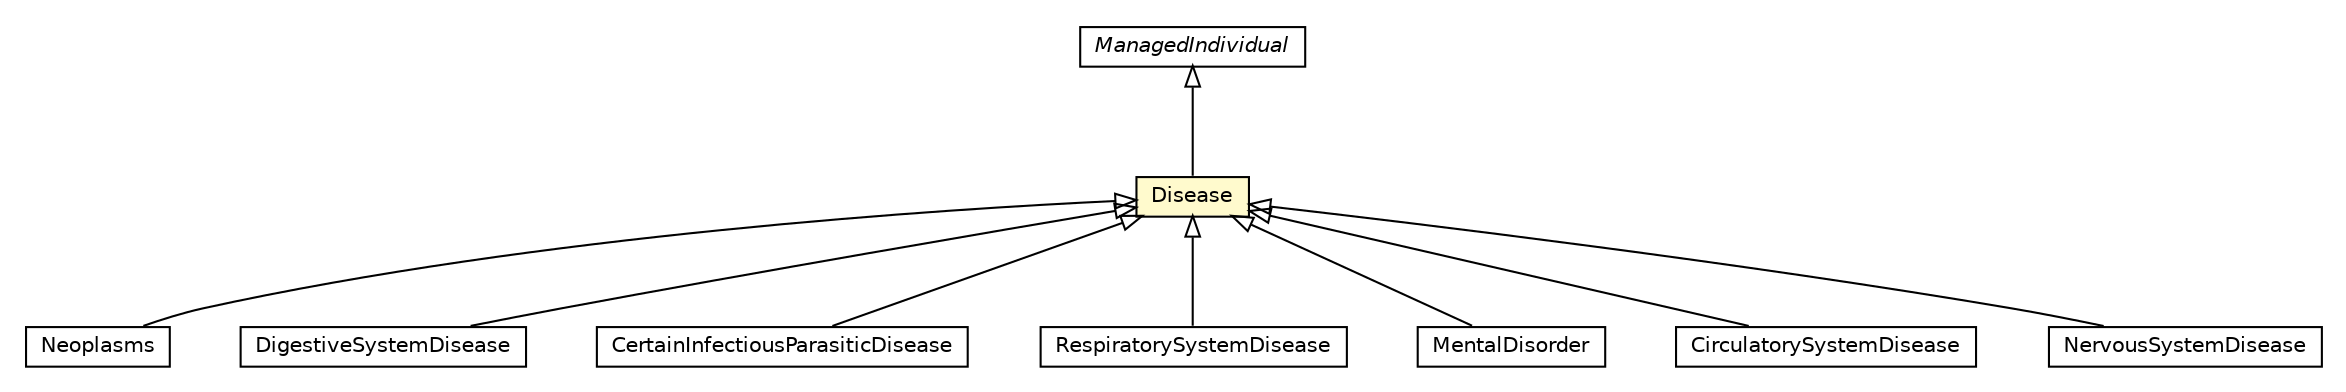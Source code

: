 #!/usr/local/bin/dot
#
# Class diagram 
# Generated by UMLGraph version R5_6-24-gf6e263 (http://www.umlgraph.org/)
#

digraph G {
	edge [fontname="Helvetica",fontsize=10,labelfontname="Helvetica",labelfontsize=10];
	node [fontname="Helvetica",fontsize=10,shape=plaintext];
	nodesep=0.25;
	ranksep=0.5;
	// org.universAAL.middleware.owl.ManagedIndividual
	c3463216 [label=<<table title="org.universAAL.middleware.owl.ManagedIndividual" border="0" cellborder="1" cellspacing="0" cellpadding="2" port="p" href="../../../middleware/owl/ManagedIndividual.html">
		<tr><td><table border="0" cellspacing="0" cellpadding="1">
<tr><td align="center" balign="center"><font face="Helvetica-Oblique"> ManagedIndividual </font></td></tr>
		</table></td></tr>
		</table>>, URL="../../../middleware/owl/ManagedIndividual.html", fontname="Helvetica", fontcolor="black", fontsize=10.0];
	// org.universAAL.ontology.disease.owl.Disease
	c3464127 [label=<<table title="org.universAAL.ontology.disease.owl.Disease" border="0" cellborder="1" cellspacing="0" cellpadding="2" port="p" bgcolor="lemonChiffon" href="./Disease.html">
		<tr><td><table border="0" cellspacing="0" cellpadding="1">
<tr><td align="center" balign="center"> Disease </td></tr>
		</table></td></tr>
		</table>>, URL="./Disease.html", fontname="Helvetica", fontcolor="black", fontsize=10.0];
	// org.universAAL.ontology.ICD10Diseases.owl.Neoplasms
	c3464135 [label=<<table title="org.universAAL.ontology.ICD10Diseases.owl.Neoplasms" border="0" cellborder="1" cellspacing="0" cellpadding="2" port="p" href="../../ICD10Diseases/owl/Neoplasms.html">
		<tr><td><table border="0" cellspacing="0" cellpadding="1">
<tr><td align="center" balign="center"> Neoplasms </td></tr>
		</table></td></tr>
		</table>>, URL="../../ICD10Diseases/owl/Neoplasms.html", fontname="Helvetica", fontcolor="black", fontsize=10.0];
	// org.universAAL.ontology.ICD10Diseases.owl.DigestiveSystemDisease
	c3464136 [label=<<table title="org.universAAL.ontology.ICD10Diseases.owl.DigestiveSystemDisease" border="0" cellborder="1" cellspacing="0" cellpadding="2" port="p" href="../../ICD10Diseases/owl/DigestiveSystemDisease.html">
		<tr><td><table border="0" cellspacing="0" cellpadding="1">
<tr><td align="center" balign="center"> DigestiveSystemDisease </td></tr>
		</table></td></tr>
		</table>>, URL="../../ICD10Diseases/owl/DigestiveSystemDisease.html", fontname="Helvetica", fontcolor="black", fontsize=10.0];
	// org.universAAL.ontology.ICD10Diseases.owl.CertainInfectiousParasiticDisease
	c3464137 [label=<<table title="org.universAAL.ontology.ICD10Diseases.owl.CertainInfectiousParasiticDisease" border="0" cellborder="1" cellspacing="0" cellpadding="2" port="p" href="../../ICD10Diseases/owl/CertainInfectiousParasiticDisease.html">
		<tr><td><table border="0" cellspacing="0" cellpadding="1">
<tr><td align="center" balign="center"> CertainInfectiousParasiticDisease </td></tr>
		</table></td></tr>
		</table>>, URL="../../ICD10Diseases/owl/CertainInfectiousParasiticDisease.html", fontname="Helvetica", fontcolor="black", fontsize=10.0];
	// org.universAAL.ontology.ICD10Diseases.owl.RespiratorySystemDisease
	c3464138 [label=<<table title="org.universAAL.ontology.ICD10Diseases.owl.RespiratorySystemDisease" border="0" cellborder="1" cellspacing="0" cellpadding="2" port="p" href="../../ICD10Diseases/owl/RespiratorySystemDisease.html">
		<tr><td><table border="0" cellspacing="0" cellpadding="1">
<tr><td align="center" balign="center"> RespiratorySystemDisease </td></tr>
		</table></td></tr>
		</table>>, URL="../../ICD10Diseases/owl/RespiratorySystemDisease.html", fontname="Helvetica", fontcolor="black", fontsize=10.0];
	// org.universAAL.ontology.ICD10Diseases.owl.MentalDisorder
	c3464139 [label=<<table title="org.universAAL.ontology.ICD10Diseases.owl.MentalDisorder" border="0" cellborder="1" cellspacing="0" cellpadding="2" port="p" href="../../ICD10Diseases/owl/MentalDisorder.html">
		<tr><td><table border="0" cellspacing="0" cellpadding="1">
<tr><td align="center" balign="center"> MentalDisorder </td></tr>
		</table></td></tr>
		</table>>, URL="../../ICD10Diseases/owl/MentalDisorder.html", fontname="Helvetica", fontcolor="black", fontsize=10.0];
	// org.universAAL.ontology.ICD10Diseases.owl.CirculatorySystemDisease
	c3464140 [label=<<table title="org.universAAL.ontology.ICD10Diseases.owl.CirculatorySystemDisease" border="0" cellborder="1" cellspacing="0" cellpadding="2" port="p" href="../../ICD10Diseases/owl/CirculatorySystemDisease.html">
		<tr><td><table border="0" cellspacing="0" cellpadding="1">
<tr><td align="center" balign="center"> CirculatorySystemDisease </td></tr>
		</table></td></tr>
		</table>>, URL="../../ICD10Diseases/owl/CirculatorySystemDisease.html", fontname="Helvetica", fontcolor="black", fontsize=10.0];
	// org.universAAL.ontology.ICD10Diseases.owl.NervousSystemDisease
	c3464141 [label=<<table title="org.universAAL.ontology.ICD10Diseases.owl.NervousSystemDisease" border="0" cellborder="1" cellspacing="0" cellpadding="2" port="p" href="../../ICD10Diseases/owl/NervousSystemDisease.html">
		<tr><td><table border="0" cellspacing="0" cellpadding="1">
<tr><td align="center" balign="center"> NervousSystemDisease </td></tr>
		</table></td></tr>
		</table>>, URL="../../ICD10Diseases/owl/NervousSystemDisease.html", fontname="Helvetica", fontcolor="black", fontsize=10.0];
	//org.universAAL.ontology.disease.owl.Disease extends org.universAAL.middleware.owl.ManagedIndividual
	c3463216:p -> c3464127:p [dir=back,arrowtail=empty];
	//org.universAAL.ontology.ICD10Diseases.owl.Neoplasms extends org.universAAL.ontology.disease.owl.Disease
	c3464127:p -> c3464135:p [dir=back,arrowtail=empty];
	//org.universAAL.ontology.ICD10Diseases.owl.DigestiveSystemDisease extends org.universAAL.ontology.disease.owl.Disease
	c3464127:p -> c3464136:p [dir=back,arrowtail=empty];
	//org.universAAL.ontology.ICD10Diseases.owl.CertainInfectiousParasiticDisease extends org.universAAL.ontology.disease.owl.Disease
	c3464127:p -> c3464137:p [dir=back,arrowtail=empty];
	//org.universAAL.ontology.ICD10Diseases.owl.RespiratorySystemDisease extends org.universAAL.ontology.disease.owl.Disease
	c3464127:p -> c3464138:p [dir=back,arrowtail=empty];
	//org.universAAL.ontology.ICD10Diseases.owl.MentalDisorder extends org.universAAL.ontology.disease.owl.Disease
	c3464127:p -> c3464139:p [dir=back,arrowtail=empty];
	//org.universAAL.ontology.ICD10Diseases.owl.CirculatorySystemDisease extends org.universAAL.ontology.disease.owl.Disease
	c3464127:p -> c3464140:p [dir=back,arrowtail=empty];
	//org.universAAL.ontology.ICD10Diseases.owl.NervousSystemDisease extends org.universAAL.ontology.disease.owl.Disease
	c3464127:p -> c3464141:p [dir=back,arrowtail=empty];
}


